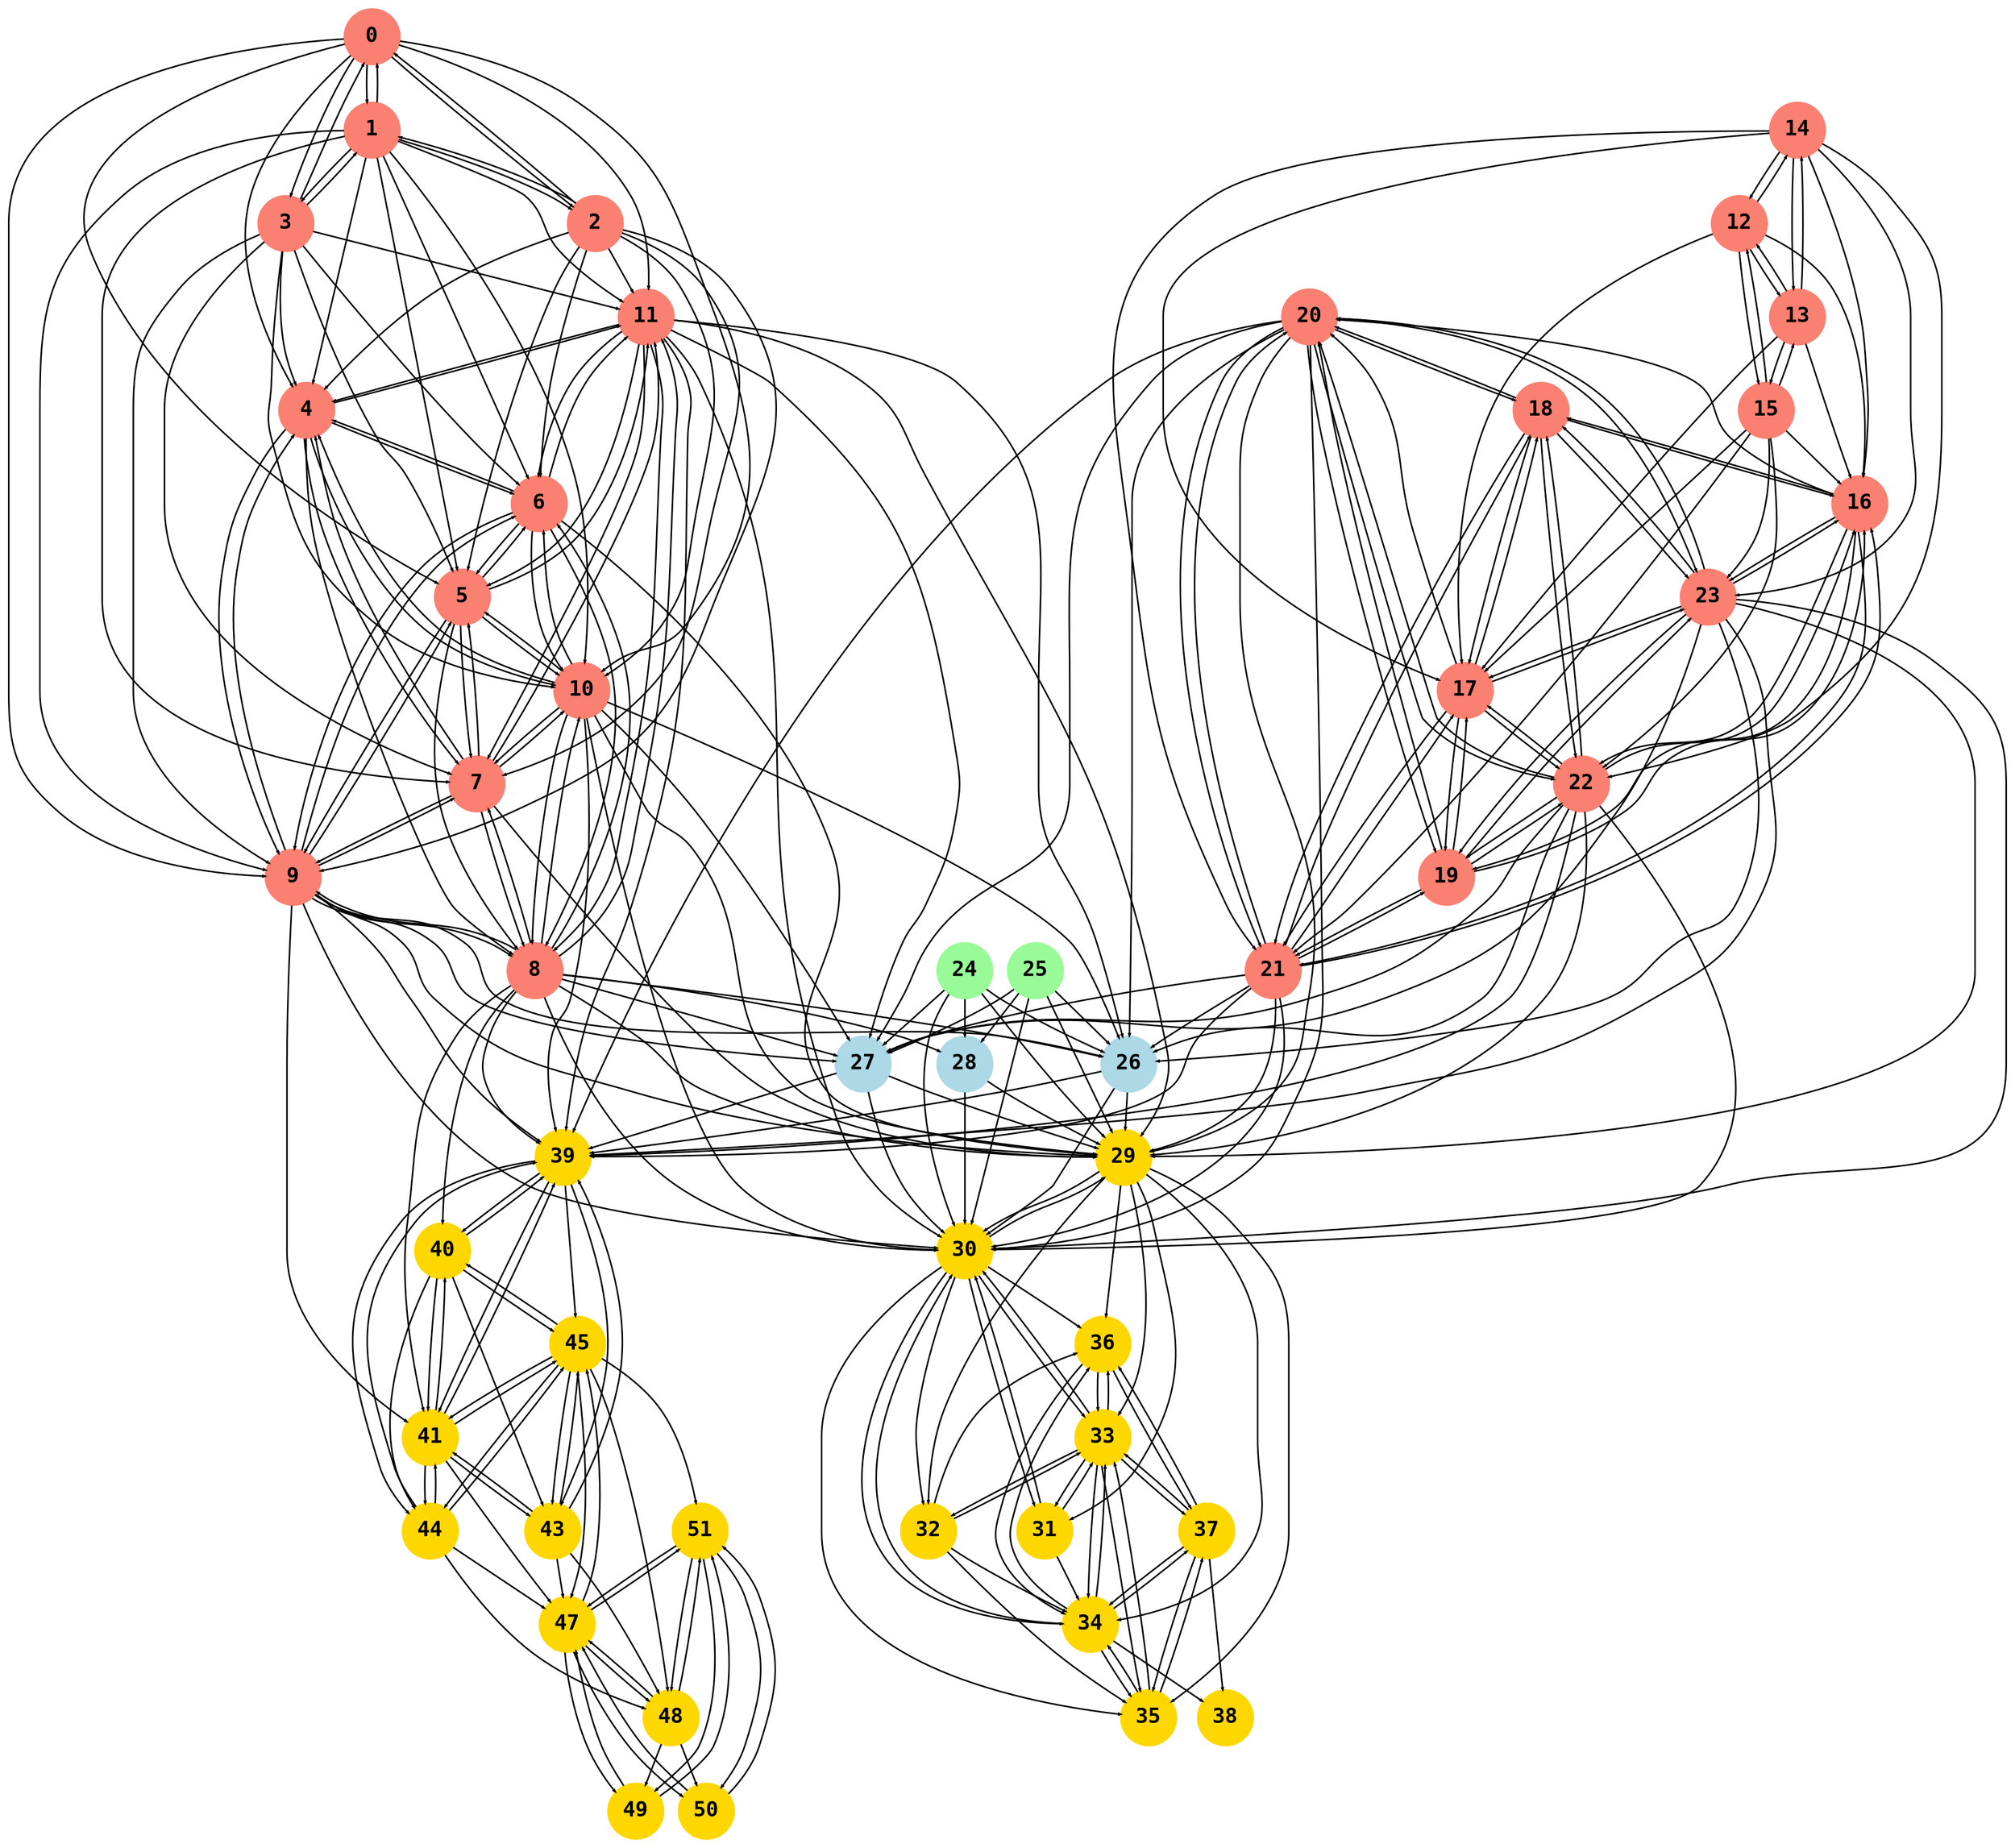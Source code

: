 digraph Bosch{
size = "40,20";
graph[rankdir=TB, center=true, margin=0.05, nodesep=0.2, ranksep=0.5]
node[fontname="Courier-Bold", fontsize=14]
edge[arrowsize=0.2, arrowhead=normal]
0 [shape=circle, style=filled, fontsize=20, color= salmon, width=0.75, height=0.75, fixedsize=true]
1 [shape=circle, style=filled, fontsize=20, color= salmon, width=0.75, height=0.75, fixedsize=true]
2 [shape=circle, style=filled, fontsize=20, color= salmon, width=0.75, height=0.75, fixedsize=true]
3 [shape=circle, style=filled, fontsize=20, color= salmon, width=0.75, height=0.75, fixedsize=true]
4 [shape=circle, style=filled, fontsize=20, color= salmon, width=0.75, height=0.75, fixedsize=true]
5 [shape=circle, style=filled, fontsize=20, color= salmon, width=0.75, height=0.75, fixedsize=true]
6 [shape=circle, style=filled, fontsize=20, color= salmon, width=0.75, height=0.75, fixedsize=true]
7 [shape=circle, style=filled, fontsize=20, color= salmon, width=0.75, height=0.75, fixedsize=true]
8 [shape=circle, style=filled, fontsize=20, color= salmon, width=0.75, height=0.75, fixedsize=true]
9 [shape=circle, style=filled, fontsize=20, color= salmon, width=0.75, height=0.75, fixedsize=true]
10 [shape=circle, style=filled, fontsize=20, color= salmon, width=0.75, height=0.75, fixedsize=true]
11 [shape=circle, style=filled, fontsize=20, color= salmon, width=0.75, height=0.75, fixedsize=true]
12 [shape=circle, style=filled, fontsize=20, color= salmon, width=0.75, height=0.75, fixedsize=true]
13 [shape=circle, style=filled, fontsize=20, color= salmon, width=0.75, height=0.75, fixedsize=true]
14 [shape=circle, style=filled, fontsize=20, color= salmon, width=0.75, height=0.75, fixedsize=true]
15 [shape=circle, style=filled, fontsize=20, color= salmon, width=0.75, height=0.75, fixedsize=true]
16 [shape=circle, style=filled, fontsize=20, color= salmon, width=0.75, height=0.75, fixedsize=true]
17 [shape=circle, style=filled, fontsize=20, color= salmon, width=0.75, height=0.75, fixedsize=true]
18 [shape=circle, style=filled, fontsize=20, color= salmon, width=0.75, height=0.75, fixedsize=true]
19 [shape=circle, style=filled, fontsize=20, color= salmon, width=0.75, height=0.75, fixedsize=true]
20 [shape=circle, style=filled, fontsize=20, color= salmon, width=0.75, height=0.75, fixedsize=true]
21 [shape=circle, style=filled, fontsize=20, color= salmon, width=0.75, height=0.75, fixedsize=true]
22 [shape=circle, style=filled, fontsize=20, color= salmon, width=0.75, height=0.75, fixedsize=true]
23 [shape=circle, style=filled, fontsize=20, color= salmon, width=0.75, height=0.75, fixedsize=true]
24 [shape=circle, style=filled, fontsize=20, color= palegreen, width=0.75, height=0.75, fixedsize=true]
25 [shape=circle, style=filled, fontsize=20, color= palegreen, width=0.75, height=0.75, fixedsize=true]
26 [shape=circle, style=filled, fontsize=20, color= lightblue, width=0.75, height=0.75, fixedsize=true]
27 [shape=circle, style=filled, fontsize=20, color= lightblue, width=0.75, height=0.75, fixedsize=true]
28 [shape=circle, style=filled, fontsize=20, color= lightblue, width=0.75, height=0.75, fixedsize=true]
29 [shape=circle, style=filled, fontsize=20, color= gold, width=0.75, height=0.75, fixedsize=true]
30 [shape=circle, style=filled, fontsize=20, color= gold, width=0.75, height=0.75, fixedsize=true]
31 [shape=circle, style=filled, fontsize=20, color= gold, width=0.75, height=0.75, fixedsize=true]
32 [shape=circle, style=filled, fontsize=20, color= gold, width=0.75, height=0.75, fixedsize=true]
33 [shape=circle, style=filled, fontsize=20, color= gold, width=0.75, height=0.75, fixedsize=true]
34 [shape=circle, style=filled, fontsize=20, color= gold, width=0.75, height=0.75, fixedsize=true]
35 [shape=circle, style=filled, fontsize=20, color= gold, width=0.75, height=0.75, fixedsize=true]
36 [shape=circle, style=filled, fontsize=20, color= gold, width=0.75, height=0.75, fixedsize=true]
37 [shape=circle, style=filled, fontsize=20, color= gold, width=0.75, height=0.75, fixedsize=true]
38 [shape=circle, style=filled, fontsize=20, color= gold, width=0.75, height=0.75, fixedsize=true]
39 [shape=circle, style=filled, fontsize=20, color= gold, width=0.75, height=0.75, fixedsize=true]
40 [shape=circle, style=filled, fontsize=20, color= gold, width=0.75, height=0.75, fixedsize=true]
41 [shape=circle, style=filled, fontsize=20, color= gold, width=0.75, height=0.75, fixedsize=true]
43 [shape=circle, style=filled, fontsize=20, color= gold, width=0.75, height=0.75, fixedsize=true]
44 [shape=circle, style=filled, fontsize=20, color= gold, width=0.75, height=0.75, fixedsize=true]
45 [shape=circle, style=filled, fontsize=20, color= gold, width=0.75, height=0.75, fixedsize=true]
47 [shape=circle, style=filled, fontsize=20, color= gold, width=0.75, height=0.75, fixedsize=true]
48 [shape=circle, style=filled, fontsize=20, color= gold, width=0.75, height=0.75, fixedsize=true]
49 [shape=circle, style=filled, fontsize=20, color= gold, width=0.75, height=0.75, fixedsize=true]
50 [shape=circle, style=filled, fontsize=20, color= gold, width=0.75, height=0.75, fixedsize=true]
51 [shape=circle, style=filled, fontsize=20, color= gold, width=0.75, height=0.75, fixedsize=true]
0 -> 1 [penwidth=1.5]
1 -> 2 [penwidth=1.5]
2 -> 4 [penwidth=1.5]
4 -> 7 [penwidth=1.5]
7 -> 11 [penwidth=1.5]
11 -> 8 [penwidth=1.5]
8 -> 30 [penwidth=1.5]
30 -> 29 [penwidth=1.5]
29 -> 31 [penwidth=1.5]
31 -> 33 [penwidth=1.5]
33 -> 34 [penwidth=1.5]
34 -> 35 [penwidth=1.5]
35 -> 37 [penwidth=1.5]
12 -> 13 [penwidth=1.5]
13 -> 14 [penwidth=1.5]
14 -> 16 [penwidth=1.5]
16 -> 18 [penwidth=1.5]
18 -> 20 [penwidth=1.5]
20 -> 21 [penwidth=1.5]
21 -> 30 [penwidth=1.5]
29 -> 33 [penwidth=1.5]
2 -> 0 [penwidth=1.5]
0 -> 5 [penwidth=1.5]
5 -> 6 [penwidth=1.5]
6 -> 10 [penwidth=1.5]
10 -> 8 [penwidth=1.5]
8 -> 29 [penwidth=1.5]
29 -> 30 [penwidth=1.5]
30 -> 33 [penwidth=1.5]
1 -> 0 [penwidth=1.5]
0 -> 2 [penwidth=1.5]
2 -> 10 [penwidth=1.5]
10 -> 4 [penwidth=1.5]
7 -> 8 [penwidth=1.5]
34 -> 36 [penwidth=1.5]
36 -> 37 [penwidth=1.5]
1 -> 3 [penwidth=1.5]
3 -> 0 [penwidth=1.5]
0 -> 4 [penwidth=1.5]
4 -> 11 [penwidth=1.5]
11 -> 7 [penwidth=1.5]
30 -> 34 [penwidth=1.5]
34 -> 33 [penwidth=1.5]
33 -> 36 [penwidth=1.5]
3 -> 4 [penwidth=1.5]
8 -> 10 [penwidth=1.5]
10 -> 29 [penwidth=1.5]
13 -> 15 [penwidth=1.5]
15 -> 12 [penwidth=1.5]
12 -> 17 [penwidth=1.5]
17 -> 19 [penwidth=1.5]
19 -> 20 [penwidth=1.5]
20 -> 22 [penwidth=1.5]
22 -> 29 [penwidth=1.5]
34 -> 37 [penwidth=1.5]
37 -> 33 [penwidth=1.5]
33 -> 35 [penwidth=1.5]
24 -> 26 [penwidth=1.5]
26 -> 30 [penwidth=1.5]
29 -> 34 [penwidth=1.5]
4 -> 10 [penwidth=1.5]
10 -> 7 [penwidth=1.5]
14 -> 17 [penwidth=1.5]
17 -> 18 [penwidth=1.5]
0 -> 3 [penwidth=1.5]
3 -> 1 [penwidth=1.5]
1 -> 9 [penwidth=1.5]
9 -> 5 [penwidth=1.5]
6 -> 8 [penwidth=1.5]
36 -> 34 [penwidth=1.5]
4 -> 8 [penwidth=1.5]
8 -> 7 [penwidth=1.5]
7 -> 9 [penwidth=1.5]
9 -> 29 [penwidth=1.5]
4 -> 6 [penwidth=1.5]
8 -> 9 [penwidth=1.5]
31 -> 30 [penwidth=1.5]
35 -> 34 [penwidth=1.5]
2 -> 5 [penwidth=1.5]
2 -> 1 [penwidth=1.5]
1 -> 4 [penwidth=1.5]
13 -> 12 [penwidth=1.5]
12 -> 14 [penwidth=1.5]
20 -> 23 [penwidth=1.5]
23 -> 29 [penwidth=1.5]
37 -> 36 [penwidth=1.5]
5 -> 7 [penwidth=1.5]
10 -> 30 [penwidth=1.5]
15 -> 16 [penwidth=1.5]
16 -> 23 [penwidth=1.5]
23 -> 18 [penwidth=1.5]
20 -> 29 [penwidth=1.5]
25 -> 26 [penwidth=1.5]
16 -> 19 [penwidth=1.5]
2 -> 9 [penwidth=1.5]
9 -> 7 [penwidth=1.5]
7 -> 4 [penwidth=1.5]
8 -> 27 [penwidth=1.5]
27 -> 29 [penwidth=1.5]
10 -> 5 [penwidth=1.5]
3 -> 5 [penwidth=1.5]
7 -> 10 [penwidth=1.5]
1 -> 5 [penwidth=1.5]
5 -> 10 [penwidth=1.5]
10 -> 6 [penwidth=1.5]
8 -> 41 [penwidth=1.5]
41 -> 39 [penwidth=1.5]
39 -> 40 [penwidth=1.5]
40 -> 44 [penwidth=1.5]
44 -> 45 [penwidth=1.5]
45 -> 47 [penwidth=1.5]
47 -> 48 [penwidth=1.5]
48 -> 49 [penwidth=1.5]
49 -> 51 [penwidth=1.5]
8 -> 11 [penwidth=1.5]
11 -> 30 [penwidth=1.5]
37 -> 34 [penwidth=1.5]
15 -> 17 [penwidth=1.5]
17 -> 22 [penwidth=1.5]
22 -> 18 [penwidth=1.5]
5 -> 11 [penwidth=1.5]
11 -> 6 [penwidth=1.5]
30 -> 35 [penwidth=1.5]
35 -> 33 [penwidth=1.5]
31 -> 34 [penwidth=1.5]
26 -> 29 [penwidth=1.5]
3 -> 9 [penwidth=1.5]
9 -> 4 [penwidth=1.5]
9 -> 30 [penwidth=1.5]
5 -> 9 [penwidth=1.5]
11 -> 29 [penwidth=1.5]
9 -> 27 [penwidth=1.5]
3 -> 11 [penwidth=1.5]
11 -> 5 [penwidth=1.5]
12 -> 16 [penwidth=1.5]
9 -> 39 [penwidth=1.5]
39 -> 45 [penwidth=1.5]
45 -> 40 [penwidth=1.5]
40 -> 43 [penwidth=1.5]
43 -> 41 [penwidth=1.5]
41 -> 47 [penwidth=1.5]
48 -> 50 [penwidth=1.5]
50 -> 51 [penwidth=1.5]
11 -> 26 [penwidth=1.5]
30 -> 31 [penwidth=1.5]
37 -> 38 [penwidth=1.5]
21 -> 29 [penwidth=1.5]
30 -> 32 [penwidth=1.5]
32 -> 36 [penwidth=1.5]
6 -> 11 [penwidth=1.5]
0 -> 11 [penwidth=1.5]
11 -> 4 [penwidth=1.5]
3 -> 10 [penwidth=1.5]
8 -> 39 [penwidth=1.5]
41 -> 45 [penwidth=1.5]
22 -> 39 [penwidth=1.5]
40 -> 41 [penwidth=1.5]
41 -> 43 [penwidth=1.5]
43 -> 45 [penwidth=1.5]
32 -> 33 [penwidth=1.5]
45 -> 41 [penwidth=1.5]
47 -> 51 [penwidth=1.5]
51 -> 48 [penwidth=1.5]
24 -> 27 [penwidth=1.5]
33 -> 37 [penwidth=1.5]
14 -> 13 [penwidth=1.5]
13 -> 17 [penwidth=1.5]
24 -> 29 [penwidth=1.5]
32 -> 34 [penwidth=1.5]
5 -> 8 [penwidth=1.5]
2 -> 11 [penwidth=1.5]
36 -> 33 [penwidth=1.5]
14 -> 21 [penwidth=1.5]
21 -> 17 [penwidth=1.5]
13 -> 16 [penwidth=1.5]
14 -> 12 [penwidth=1.5]
17 -> 23 [penwidth=1.5]
20 -> 27 [penwidth=1.5]
12 -> 15 [penwidth=1.5]
22 -> 30 [penwidth=1.5]
9 -> 26 [penwidth=1.5]
30 -> 36 [penwidth=1.5]
10 -> 26 [penwidth=1.5]
18 -> 22 [penwidth=1.5]
22 -> 20 [penwidth=1.5]
23 -> 30 [penwidth=1.5]
14 -> 22 [penwidth=1.5]
22 -> 16 [penwidth=1.5]
8 -> 26 [penwidth=1.5]
25 -> 27 [penwidth=1.5]
33 -> 30 [penwidth=1.5]
17 -> 21 [penwidth=1.5]
21 -> 18 [penwidth=1.5]
2 -> 6 [penwidth=1.5]
6 -> 5 [penwidth=1.5]
27 -> 30 [penwidth=1.5]
37 -> 35 [penwidth=1.5]
0 -> 9 [penwidth=1.5]
7 -> 29 [penwidth=1.5]
3 -> 7 [penwidth=1.5]
19 -> 22 [penwidth=1.5]
8 -> 6 [penwidth=1.5]
20 -> 30 [penwidth=1.5]
41 -> 44 [penwidth=1.5]
45 -> 48 [penwidth=1.5]
48 -> 47 [penwidth=1.5]
47 -> 49 [penwidth=1.5]
8 -> 28 [penwidth=1.5]
28 -> 29 [penwidth=1.5]
10 -> 39 [penwidth=1.5]
45 -> 44 [penwidth=1.5]
44 -> 47 [penwidth=1.5]
14 -> 23 [penwidth=1.5]
23 -> 17 [penwidth=1.5]
19 -> 23 [penwidth=1.5]
23 -> 20 [penwidth=1.5]
10 -> 27 [penwidth=1.5]
25 -> 29 [penwidth=1.5]
2 -> 7 [penwidth=1.5]
23 -> 19 [penwidth=1.5]
20 -> 26 [penwidth=1.5]
16 -> 21 [penwidth=1.5]
9 -> 8 [penwidth=1.5]
21 -> 39 [penwidth=1.5]
48 -> 51 [penwidth=1.5]
51 -> 50 [penwidth=1.5]
24 -> 28 [penwidth=1.5]
6 -> 9 [penwidth=1.5]
15 -> 13 [penwidth=1.5]
16 -> 22 [penwidth=1.5]
21 -> 27 [penwidth=1.5]
22 -> 19 [penwidth=1.5]
15 -> 21 [penwidth=1.5]
33 -> 31 [penwidth=1.5]
9 -> 6 [penwidth=1.5]
4 -> 9 [penwidth=1.5]
1 -> 7 [penwidth=1.5]
23 -> 26 [penwidth=1.5]
1 -> 11 [penwidth=1.5]
7 -> 5 [penwidth=1.5]
24 -> 30 [penwidth=1.5]
15 -> 23 [penwidth=1.5]
23 -> 16 [penwidth=1.5]
29 -> 36 [penwidth=1.5]
11 -> 39 [penwidth=1.5]
39 -> 41 [penwidth=1.5]
41 -> 40 [penwidth=1.5]
18 -> 21 [penwidth=1.5]
21 -> 20 [penwidth=1.5]
6 -> 4 [penwidth=1.5]
17 -> 20 [penwidth=1.5]
20 -> 18 [penwidth=1.5]
19 -> 21 [penwidth=1.5]
1 -> 6 [penwidth=1.5]
29 -> 35 [penwidth=1.5]
16 -> 20 [penwidth=1.5]
20 -> 19 [penwidth=1.5]
18 -> 23 [penwidth=1.5]
1 -> 10 [penwidth=1.5]
22 -> 27 [penwidth=1.5]
26 -> 39 [penwidth=1.5]
23 -> 27 [penwidth=1.5]
23 -> 39 [penwidth=1.5]
21 -> 19 [penwidth=1.5]
34 -> 38 [penwidth=1.5]
22 -> 26 [penwidth=1.5]
11 -> 27 [penwidth=1.5]
19 -> 16 [penwidth=1.5]
9 -> 41 [penwidth=1.5]
45 -> 51 [penwidth=1.5]
51 -> 47 [penwidth=1.5]
6 -> 29 [penwidth=1.5]
32 -> 35 [penwidth=1.5]
27 -> 39 [penwidth=1.5]
43 -> 47 [penwidth=1.5]
25 -> 28 [penwidth=1.5]
21 -> 26 [penwidth=1.5]
44 -> 48 [penwidth=1.5]
51 -> 49 [penwidth=1.5]
8 -> 40 [penwidth=1.5]
40 -> 39 [penwidth=1.5]
0 -> 10 [penwidth=1.5]
22 -> 17 [penwidth=1.5]
40 -> 45 [penwidth=1.5]
28 -> 30 [penwidth=1.5]
45 -> 43 [penwidth=1.5]
15 -> 22 [penwidth=1.5]
33 -> 32 [penwidth=1.5]
18 -> 16 [penwidth=1.5]
29 -> 32 [penwidth=1.5]
50 -> 47 [penwidth=1.5]
34 -> 30 [penwidth=1.5]
25 -> 30 [penwidth=1.5]
21 -> 16 [penwidth=1.5]
20 -> 39 [penwidth=1.5]
43 -> 48 [penwidth=1.5]
47 -> 50 [penwidth=1.5]
39 -> 43 [penwidth=1.5]
44 -> 41 [penwidth=1.5]
44 -> 39 [penwidth=1.5]
3 -> 6 [penwidth=1.5]
49 -> 47 [penwidth=1.5]
18 -> 17 [penwidth=1.5]
47 -> 45 [penwidth=1.5]
19 -> 17 [penwidth=1.5]
39 -> 44 [penwidth=1.5]
43 -> 39 [penwidth=1.5]
}